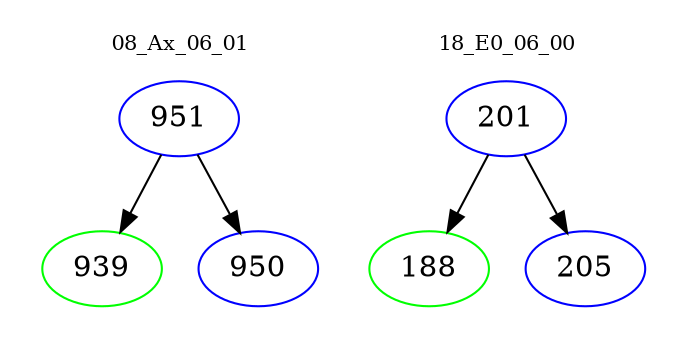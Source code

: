 digraph{
subgraph cluster_0 {
color = white
label = "08_Ax_06_01";
fontsize=10;
T0_951 [label="951", color="blue"]
T0_951 -> T0_939 [color="black"]
T0_939 [label="939", color="green"]
T0_951 -> T0_950 [color="black"]
T0_950 [label="950", color="blue"]
}
subgraph cluster_1 {
color = white
label = "18_E0_06_00";
fontsize=10;
T1_201 [label="201", color="blue"]
T1_201 -> T1_188 [color="black"]
T1_188 [label="188", color="green"]
T1_201 -> T1_205 [color="black"]
T1_205 [label="205", color="blue"]
}
}
